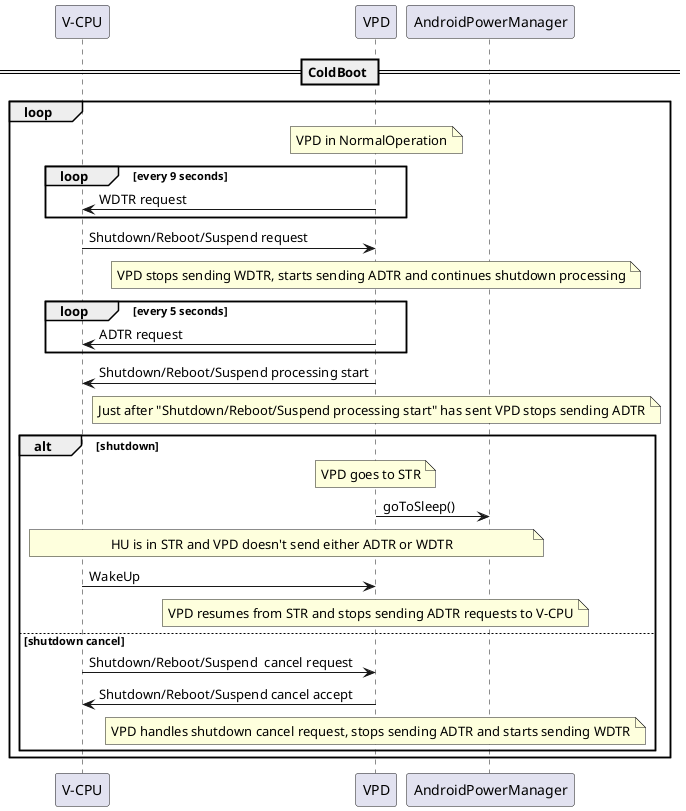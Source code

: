 @startuml
participant "V-CPU"
participant VPD
participant AndroidPowerManager
== ColdBoot ==
loop
  note over VPD: VPD in NormalOperation
  loop every 9 seconds
     "V-CPU"<-VPD : WDTR request
  end
  "V-CPU"->VPD : Shutdown/Reboot/Suspend request
  note over VPD: VPD stops sending WDTR, starts sending ADTR and continues shutdown processing
  loop every 5 seconds
     "V-CPU"<-VPD : ADTR request
  end
  "V-CPU"<-VPD : Shutdown/Reboot/Suspend processing start
  note over VPD: Just after "Shutdown/Reboot/Suspend processing start" has sent VPD stops sending ADTR

  alt shutdown
    note over VPD:VPD goes to STR
    VPD->AndroidPowerManager : goToSleep()
    note across :HU is in STR and VPD doesn't send either ADTR or WDTR
    "V-CPU"->VPD : WakeUp
    note over VPD: VPD resumes from STR and stops sending ADTR requests to V-CPU
  else shutdown cancel
    "V-CPU"->VPD : Shutdown/Reboot/Suspend  cancel request
    "V-CPU"<-VPD : Shutdown/Reboot/Suspend cancel accept
    note over VPD: VPD handles shutdown cancel request, stops sending ADTR and starts sending WDTR
  end
end

@enduml
